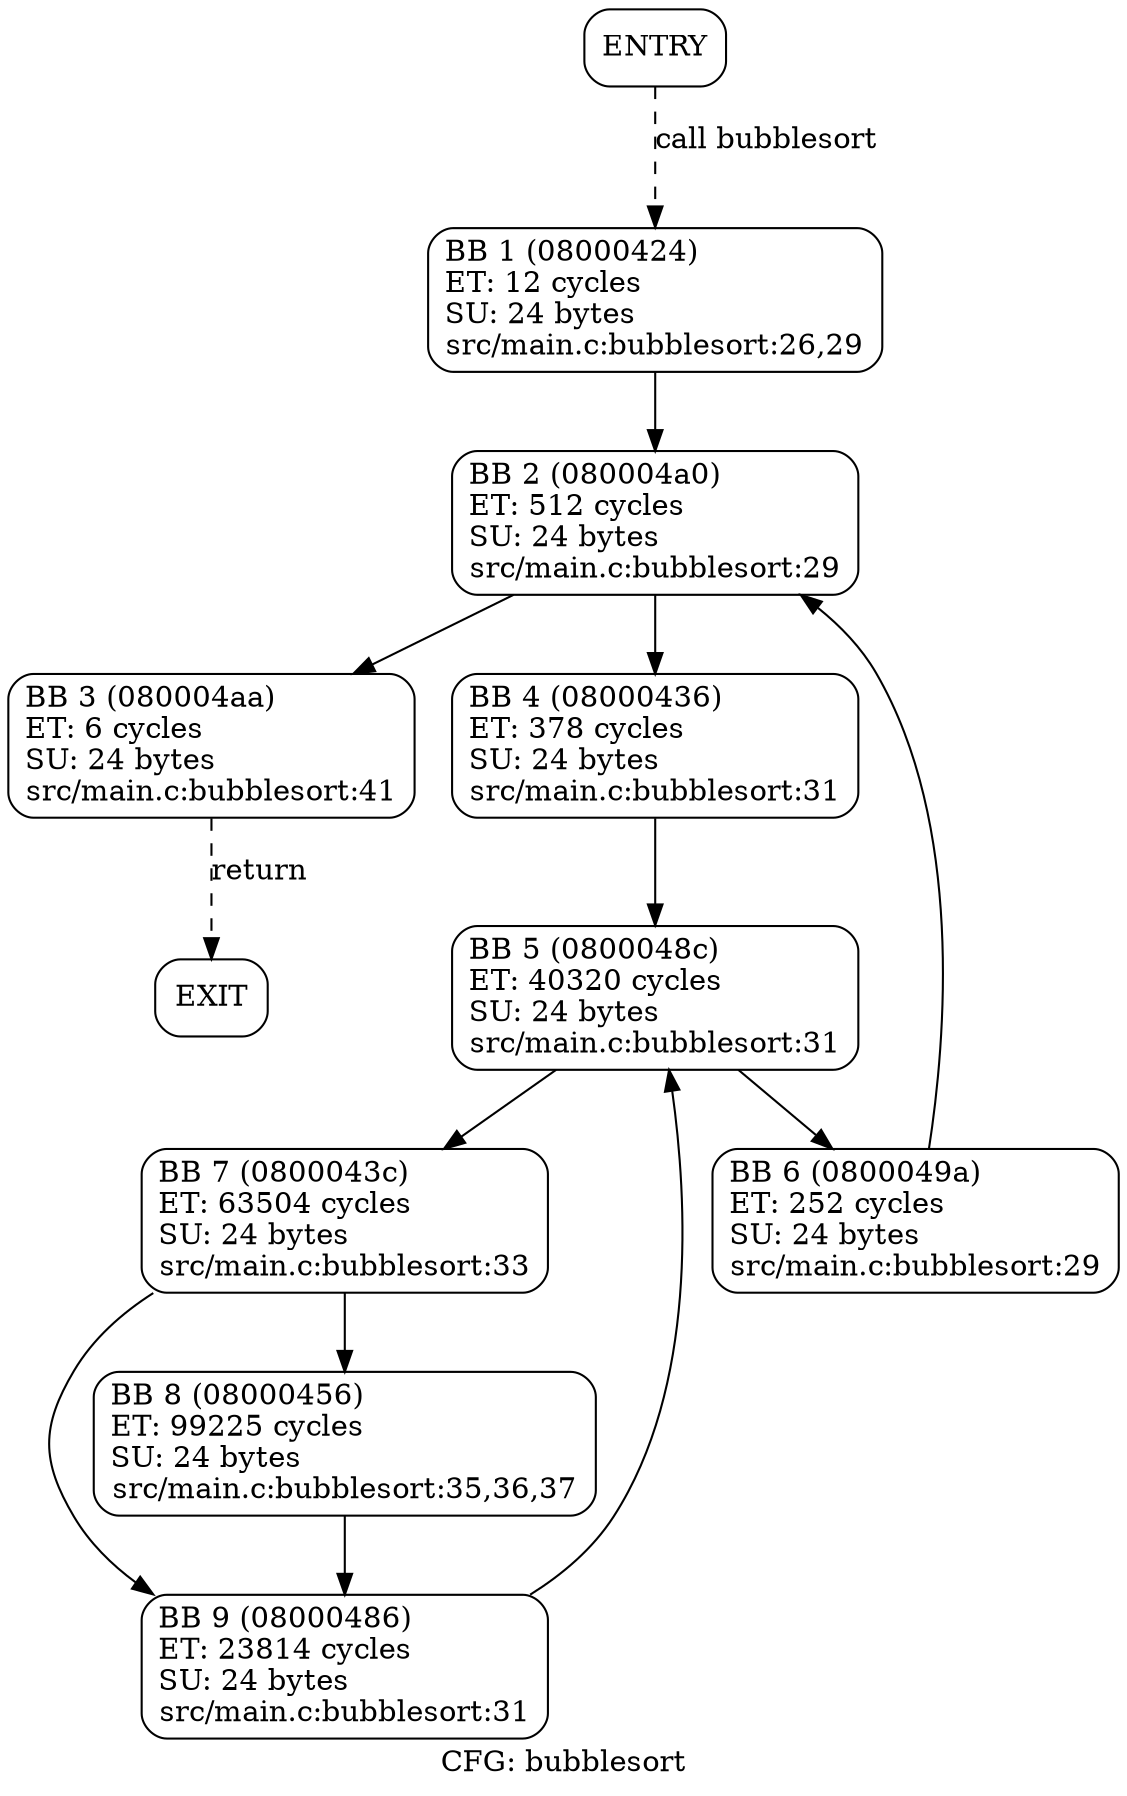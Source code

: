 digraph main {
	graph [bb="0,0,536,861",
		bgcolor="#ffffff",
		label="CFG: bubblesort\l",
		lheight=0.21,
		lp="268,11.5",
		lwidth=1.65
	];
	node [label="\N"];
	Node0	 [bgcolor="#ffffff",
		height=0.51389,
		label="{ ENTRY}",
		pos="312,842",
		shape=Mrecord,
		width=0.94444];
	Node1	 [bgcolor="#ffffff",
		height=0.95833,
		label="{ BB 1 (08000424)\lET: 12 cycles \lSU: 24 bytes \lsrc/main.c:bubblesort:26,29}",
		pos="312,720",
		shape=Mrecord,
		width=3.0278];
	Node0 -> Node1	 [label="call bubblesort\l\l",
		lp="366,789",
		pos="e,312,754.02 312,823.81 312,808.28 312,784.78 312,764.17",
		style=dashed];
	Node2	 [bgcolor="#ffffff",
		height=0.95833,
		label="{ BB 2 (080004a0)\lET: 512 cycles \lSU: 24 bytes \lsrc/main.c:bubblesort:29}",
		pos="312,612",
		shape=Mrecord,
		width=2.7083];
	Node1 -> Node2	 [pos="e,312,646.13 312,685.75 312,676.38 312,666.04 312,656.18"];
	Node3	 [bgcolor="#ffffff",
		height=0.95833,
		label="{ BB 3 (080004aa)\lET: 6 cycles \lSU: 24 bytes \lsrc/main.c:bubblesort:41}",
		pos="98,504",
		shape=Mrecord,
		width=2.7083];
	Node2 -> Node3	 [pos="e,164.69,538.03 245.17,577.9 222.54,566.69 197.11,554.09 173.84,542.56"];
	Node4	 [bgcolor="#ffffff",
		height=0.95833,
		label="{ BB 4 (08000436)\lET: 378 cycles \lSU: 24 bytes \lsrc/main.c:bubblesort:31}",
		pos="312,504",
		shape=Mrecord,
		width=2.7083];
	Node2 -> Node4	 [pos="e,312,538.13 312,577.75 312,568.38 312,558.04 312,548.18"];
	Node10	 [bgcolor="#ffffff",
		height=0.51389,
		label="{ EXIT}",
		pos="98,382",
		shape=Mrecord,
		width=0.75];
	Node3 -> Node10	 [label="return\l",
		lp="121,443",
		pos="e,98,400.12 98,469.89 98,451.16 98,428.03 98,410.34",
		style=dashed];
	Node5	 [bgcolor="#ffffff",
		height=0.95833,
		label="{ BB 5 (0800048c)\lET: 40320 cycles \lSU: 24 bytes \lsrc/main.c:bubblesort:31}",
		pos="312,382",
		shape=Mrecord,
		width=2.7083];
	Node4 -> Node5	 [pos="e,312,416 312,469.89 312,456.38 312,440.58 312,426.18"];
	Node6	 [bgcolor="#ffffff",
		height=0.95833,
		label="{ BB 6 (0800049a)\lET: 252 cycles \lSU: 24 bytes \lsrc/main.c:bubblesort:29}",
		pos="438,274",
		shape=Mrecord,
		width=2.7083];
	Node5 -> Node6	 [pos="e,398.62,308.13 351.52,347.75 363.95,337.29 377.81,325.64 390.72,314.77"];
	Node7	 [bgcolor="#ffffff",
		height=0.95833,
		label="{ BB 7 (0800043c)\lET: 63504 cycles \lSU: 24 bytes \lsrc/main.c:bubblesort:33}",
		pos="163,274",
		shape=Mrecord,
		width=2.7083];
	Node5 -> Node7	 [pos="e,209.57,308.13 265.26,347.75 250.29,337.1 233.56,325.2 218.05,314.16"];
	Node6 -> Node2	 [pos="e,380.22,577.92 444.14,308.1 452.13,360.88 460.5,465.61 418,539 410.66,551.67 400.09,562.58 388.44,571.81"];
	Node8	 [bgcolor="#ffffff",
		height=0.95833,
		label="{ BB 8 (08000456)\lET: 99225 cycles \lSU: 24 bytes \lsrc/main.c:bubblesort:35,36,37}",
		pos="163,166",
		shape=Mrecord,
		width=3.3403];
	Node7 -> Node8	 [pos="e,163,200.13 163,239.75 163,230.38 163,220.04 163,210.18"];
	Node9	 [bgcolor="#ffffff",
		height=0.95833,
		label="{ BB 9 (08000486)\lET: 23814 cycles \lSU: 24 bytes \lsrc/main.c:bubblesort:31}",
		pos="163,58",
		shape=Mrecord,
		width=2.7083];
	Node7 -> Node9	 [pos="e,73.011,92.107 73.011,239.89 57.04,229.88 42.496,217.11 33,201 17.205,174.2 17.205,157.8 33,131 40.79,117.78 51.977,106.82 64.561,\
97.776"];
	Node8 -> Node9	 [pos="e,163,92.13 163,131.75 163,122.38 163,112.04 163,102.18"];
	Node9 -> Node5	 [pos="e,318.55,347.96 250.02,92.009 266.44,102.1 281.68,114.92 292,131 332.36,193.86 327.61,284.75 320.08,337.86"];
}
